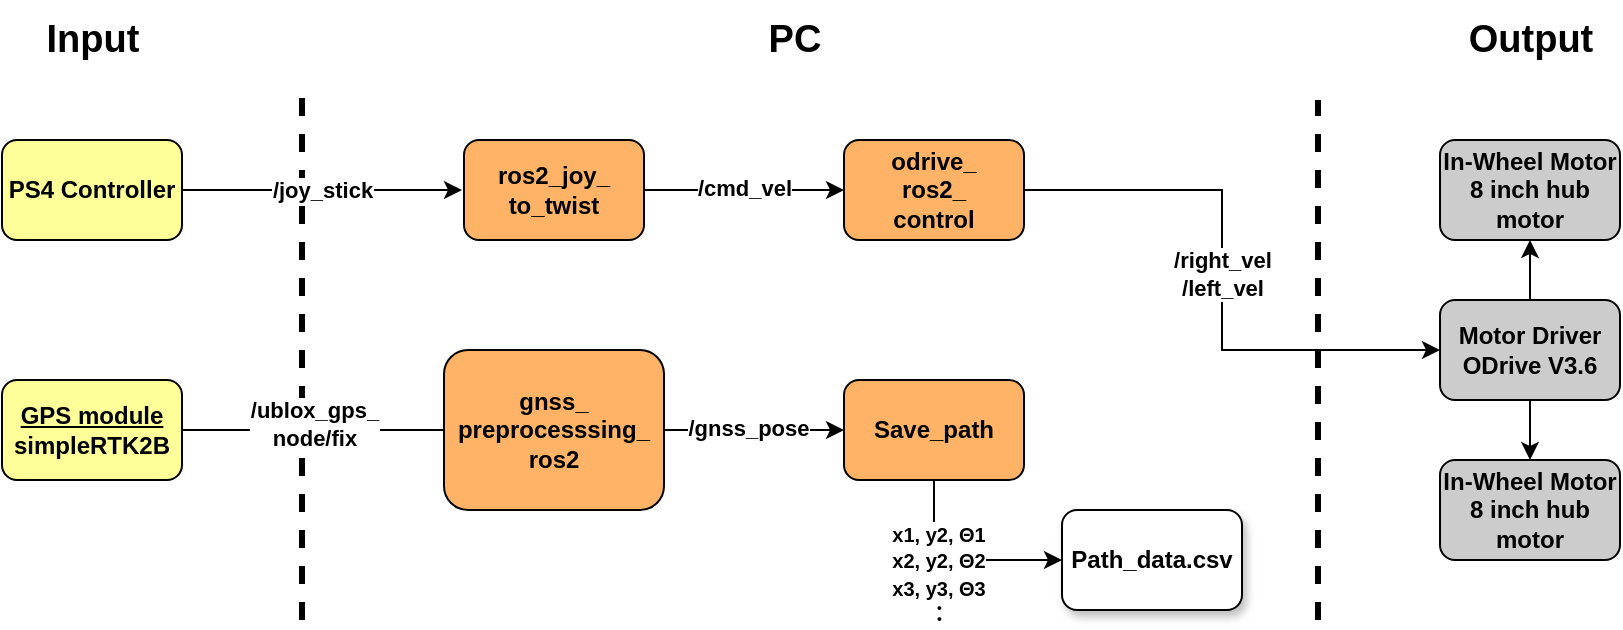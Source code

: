 <mxfile>
    <diagram name="Page-1" id="0783ab3e-0a74-02c8-0abd-f7b4e66b4bec">
        <mxGraphModel dx="998" dy="701" grid="1" gridSize="10" guides="1" tooltips="1" connect="1" arrows="1" fold="1" page="1" pageScale="1" pageWidth="850" pageHeight="1100" background="none" math="0" shadow="0">
            <root>
                <mxCell id="0"/>
                <mxCell id="1" parent="0"/>
                <mxCell id="paWgnoQPD8wDNVeEvf1s-63" value="Output" style="text;html=1;align=center;verticalAlign=middle;resizable=0;points=[];autosize=1;strokeColor=none;fillColor=none;fontStyle=1;fontSize=19;" parent="1" vertex="1">
                    <mxGeometry x="854" y="60" width="80" height="40" as="geometry"/>
                </mxCell>
                <mxCell id="4" value="" style="endArrow=none;dashed=1;html=1;rounded=0;jumpSize=16;strokeWidth=3;" parent="1" edge="1">
                    <mxGeometry width="50" height="50" relative="1" as="geometry">
                        <mxPoint x="280" y="370" as="sourcePoint"/>
                        <mxPoint x="280" y="100" as="targetPoint"/>
                    </mxGeometry>
                </mxCell>
                <mxCell id="5" value="" style="endArrow=none;dashed=1;html=1;rounded=0;jumpSize=16;strokeWidth=3;" parent="1" edge="1">
                    <mxGeometry width="50" height="50" relative="1" as="geometry">
                        <mxPoint x="788" y="370" as="sourcePoint"/>
                        <mxPoint x="788" y="110" as="targetPoint"/>
                    </mxGeometry>
                </mxCell>
                <mxCell id="24" style="edgeStyle=none;html=1;exitX=1;exitY=0.5;exitDx=0;exitDy=0;" parent="1" source="7" edge="1">
                    <mxGeometry relative="1" as="geometry">
                        <mxPoint x="360" y="155" as="targetPoint"/>
                    </mxGeometry>
                </mxCell>
                <mxCell id="7" value="PS4 Controller" style="rounded=1;whiteSpace=wrap;html=1;fontStyle=1;fillColor=#FFFF99;" parent="1" vertex="1">
                    <mxGeometry x="130" y="130" width="90" height="50" as="geometry"/>
                </mxCell>
                <mxCell id="30" style="edgeStyle=none;html=1;exitX=1;exitY=0.5;exitDx=0;exitDy=0;" parent="1" source="9" edge="1">
                    <mxGeometry relative="1" as="geometry">
                        <mxPoint x="360" y="275" as="targetPoint"/>
                    </mxGeometry>
                </mxCell>
                <mxCell id="9" value="&lt;u&gt;GPS module&lt;br&gt;&lt;/u&gt;simpleRTK2B" style="rounded=1;whiteSpace=wrap;html=1;fontStyle=1;fillColor=#FFFF99;" parent="1" vertex="1">
                    <mxGeometry x="130" y="250" width="90" height="50" as="geometry"/>
                </mxCell>
                <mxCell id="53" style="edgeStyle=none;html=1;exitX=1;exitY=0.5;exitDx=0;exitDy=0;entryX=0;entryY=0.5;entryDx=0;entryDy=0;" edge="1" parent="1" source="12" target="52">
                    <mxGeometry relative="1" as="geometry"/>
                </mxCell>
                <mxCell id="12" value="ros2_joy_&lt;br&gt;to_twist" style="rounded=1;whiteSpace=wrap;html=1;fontStyle=1;fillColor=#FFB366;" parent="1" vertex="1">
                    <mxGeometry x="361" y="130" width="90" height="50" as="geometry"/>
                </mxCell>
                <mxCell id="66" style="edgeStyle=none;html=1;exitX=0.5;exitY=0;exitDx=0;exitDy=0;fontFamily=Helvetica;fontSize=10;" edge="1" parent="1" source="22" target="63">
                    <mxGeometry relative="1" as="geometry"/>
                </mxCell>
                <mxCell id="67" style="edgeStyle=none;html=1;exitX=0.5;exitY=1;exitDx=0;exitDy=0;entryX=0.5;entryY=0;entryDx=0;entryDy=0;fontFamily=Helvetica;fontSize=10;" edge="1" parent="1" source="22" target="23">
                    <mxGeometry relative="1" as="geometry"/>
                </mxCell>
                <mxCell id="22" value="Motor Driver&lt;div&gt;ODrive V3.6&lt;/div&gt;" style="rounded=1;whiteSpace=wrap;html=1;fontStyle=1;fillColor=#CCCCCC;" parent="1" vertex="1">
                    <mxGeometry x="849" y="210" width="90" height="50" as="geometry"/>
                </mxCell>
                <mxCell id="23" value="In-Wheel Motor&lt;div&gt;8 inch hub motor&lt;/div&gt;" style="rounded=1;whiteSpace=wrap;html=1;fontStyle=1;fillColor=#CCCCCC;" parent="1" vertex="1">
                    <mxGeometry x="849" y="290" width="90" height="50" as="geometry"/>
                </mxCell>
                <mxCell id="26" value="/joy_stick" style="edgeLabel;html=1;align=center;verticalAlign=middle;resizable=0;points=[];fontStyle=1" parent="1" vertex="1" connectable="0">
                    <mxGeometry x="290.003" y="154.995" as="geometry"/>
                </mxCell>
                <mxCell id="52" value="odrive_&lt;br&gt;ros2_&lt;br&gt;control" style="rounded=1;whiteSpace=wrap;html=1;fontStyle=1;fillColor=#FFB366;" vertex="1" parent="1">
                    <mxGeometry x="551" y="130" width="90" height="50" as="geometry"/>
                </mxCell>
                <mxCell id="54" value="/cmd_vel" style="edgeLabel;html=1;align=center;verticalAlign=middle;resizable=0;points=[];fontStyle=1" vertex="1" connectable="0" parent="1">
                    <mxGeometry x="507.003" y="156.995" as="geometry">
                        <mxPoint x="-6" y="-3" as="offset"/>
                    </mxGeometry>
                </mxCell>
                <mxCell id="74" style="edgeStyle=none;html=1;exitX=1;exitY=0.5;exitDx=0;exitDy=0;entryX=0;entryY=0.5;entryDx=0;entryDy=0;fontFamily=Helvetica;fontSize=10;" edge="1" parent="1" source="55" target="70">
                    <mxGeometry relative="1" as="geometry"/>
                </mxCell>
                <mxCell id="55" value="gnss_&lt;br&gt;preprocesssing_&lt;br&gt;ros2" style="rounded=1;whiteSpace=wrap;html=1;fontStyle=1;fillColor=#FFB366;" vertex="1" parent="1">
                    <mxGeometry x="351" y="235" width="110" height="80" as="geometry"/>
                </mxCell>
                <mxCell id="58" value="/ublox_gps_&lt;br&gt;node/fix" style="edgeLabel;html=1;align=center;verticalAlign=middle;resizable=0;points=[];fontStyle=1" vertex="1" connectable="0" parent="1">
                    <mxGeometry x="300.003" y="270.995" as="geometry">
                        <mxPoint x="-14" y="1" as="offset"/>
                    </mxGeometry>
                </mxCell>
                <mxCell id="62" value="Path_data.csv" style="rounded=1;whiteSpace=wrap;html=1;fontStyle=1;fillColor=#FFFFFF;shadow=1;" vertex="1" parent="1">
                    <mxGeometry x="660" y="315" width="90" height="50" as="geometry"/>
                </mxCell>
                <mxCell id="63" value="In-Wheel Motor&lt;div&gt;8 inch hub motor&lt;/div&gt;" style="rounded=1;whiteSpace=wrap;html=1;fontStyle=1;fillColor=#CCCCCC;" vertex="1" parent="1">
                    <mxGeometry x="849" y="130" width="90" height="50" as="geometry"/>
                </mxCell>
                <mxCell id="64" style="edgeStyle=orthogonalEdgeStyle;rounded=0;orthogonalLoop=1;jettySize=auto;html=1;exitX=1;exitY=0.5;exitDx=0;exitDy=0;entryX=0;entryY=0.5;entryDx=0;entryDy=0;fontStyle=1;" edge="1" parent="1" source="52" target="22">
                    <mxGeometry relative="1" as="geometry">
                        <mxPoint x="670" y="157.52" as="sourcePoint"/>
                        <mxPoint x="980" y="151.02" as="targetPoint"/>
                        <Array as="points">
                            <mxPoint x="740" y="155"/>
                            <mxPoint x="740" y="235"/>
                        </Array>
                    </mxGeometry>
                </mxCell>
                <mxCell id="50" value="/right_vel&lt;br&gt;/left_vel" style="edgeLabel;html=1;align=center;verticalAlign=middle;resizable=0;points=[];fontStyle=1" parent="1" vertex="1" connectable="0">
                    <mxGeometry x="739.995" y="197" as="geometry"/>
                </mxCell>
                <mxCell id="68" value="Input" style="text;html=1;align=center;verticalAlign=middle;resizable=0;points=[];autosize=1;strokeColor=none;fillColor=none;fontStyle=1;fontSize=19;" vertex="1" parent="1">
                    <mxGeometry x="140" y="60" width="70" height="40" as="geometry"/>
                </mxCell>
                <mxCell id="69" value="PC" style="text;html=1;align=center;verticalAlign=middle;resizable=0;points=[];autosize=1;strokeColor=none;fillColor=none;fontStyle=1;fontSize=19;" vertex="1" parent="1">
                    <mxGeometry x="501" y="60" width="50" height="40" as="geometry"/>
                </mxCell>
                <mxCell id="70" value="Save_path" style="rounded=1;whiteSpace=wrap;html=1;fontStyle=1;fillColor=#FFB366;" vertex="1" parent="1">
                    <mxGeometry x="551" y="250" width="90" height="50" as="geometry"/>
                </mxCell>
                <mxCell id="73" style="edgeStyle=orthogonalEdgeStyle;rounded=0;orthogonalLoop=1;jettySize=auto;html=1;exitX=0.5;exitY=1;exitDx=0;exitDy=0;entryX=0;entryY=0.5;entryDx=0;entryDy=0;fontStyle=1;" edge="1" parent="1" source="70" target="62">
                    <mxGeometry relative="1" as="geometry">
                        <mxPoint x="531.99" y="315" as="sourcePoint"/>
                        <mxPoint x="739.99" y="395" as="targetPoint"/>
                        <Array as="points">
                            <mxPoint x="596" y="340"/>
                        </Array>
                    </mxGeometry>
                </mxCell>
                <mxCell id="61" value="&lt;font style=&quot;font-size: 10px;&quot;&gt;x1, y2, Θ1&lt;br&gt;x2, y2, Θ2&lt;br&gt;x3, y3, Θ3&lt;br&gt;：&lt;/font&gt;" style="edgeLabel;html=1;align=center;verticalAlign=middle;resizable=0;points=[];fontStyle=1" vertex="1" connectable="0" parent="1">
                    <mxGeometry x="430.003" y="364.995" as="geometry">
                        <mxPoint x="168" y="-18" as="offset"/>
                    </mxGeometry>
                </mxCell>
                <mxCell id="75" value="/gnss_pose" style="edgeLabel;html=1;align=center;verticalAlign=middle;resizable=0;points=[];fontStyle=1" vertex="1" connectable="0" parent="1">
                    <mxGeometry x="510.003" y="276.995" as="geometry">
                        <mxPoint x="-7" y="-3" as="offset"/>
                    </mxGeometry>
                </mxCell>
            </root>
        </mxGraphModel>
    </diagram>
</mxfile>